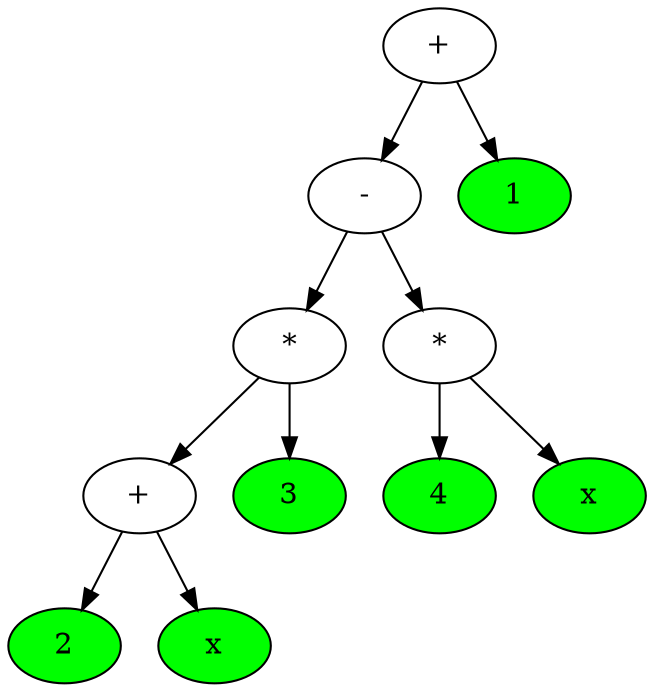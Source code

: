 // Arbre de calcul
digraph {
	A [label=2]
	B [label="+"]
	C [label=x]
	D [label="*"]
	E [label=3]
	F [label="-"]
	G [label=4]
	H [label="*"]
	I [label=x]
	J [label="+"]
	K [label=1]
	J -> F
	F -> D
	D -> B
	B -> A
	B -> C
	D -> E
	F -> H
	H -> G
	H -> I
	J -> K
	A [fillcolor=green style=filled]
	C [fillcolor=green style=filled]
	E [fillcolor=green style=filled]
	G [fillcolor=green style=filled]
	I [fillcolor=green style=filled]
	K [fillcolor=green style=filled]
}

